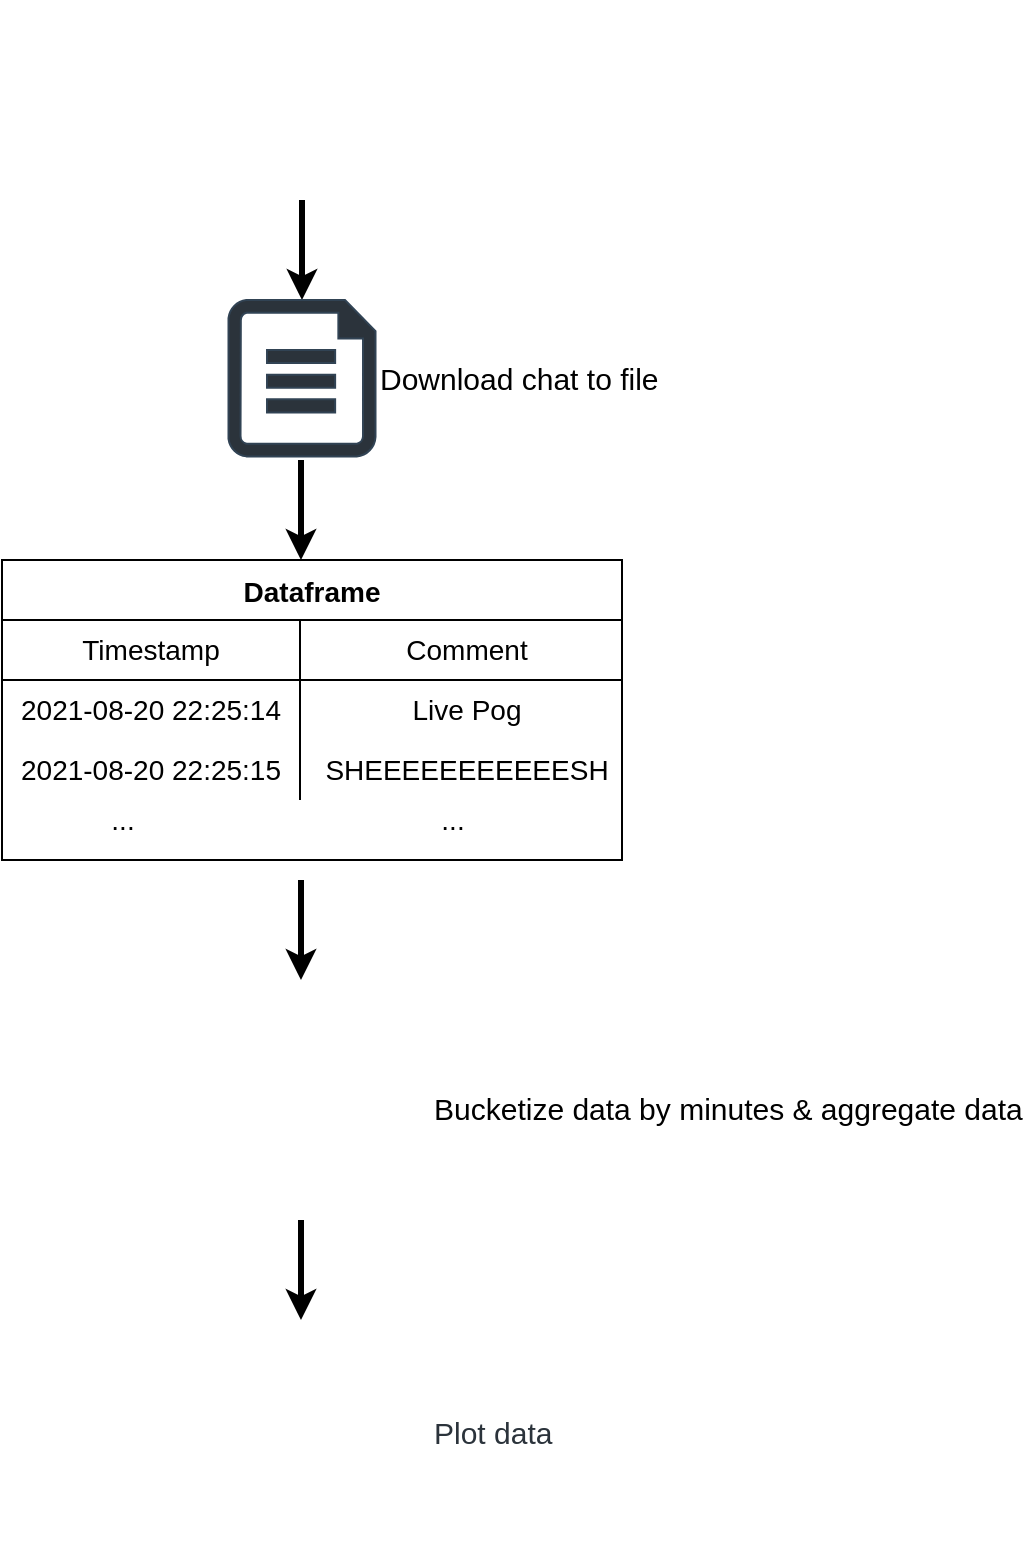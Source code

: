 <mxfile version="14.9.9" type="device"><diagram id="IFlHGkJmavmNiIWD9VRM" name="Page-1"><mxGraphModel dx="1422" dy="737" grid="1" gridSize="10" guides="1" tooltips="1" connect="1" arrows="1" fold="1" page="1" pageScale="1" pageWidth="827" pageHeight="1169" math="0" shadow="0"><root><mxCell id="0"/><mxCell id="1" parent="0"/><mxCell id="g3Gn5lGIpkVM6e-m5Joa-7" style="edgeStyle=orthogonalEdgeStyle;rounded=0;orthogonalLoop=1;jettySize=auto;html=1;exitX=0.5;exitY=1;exitDx=0;exitDy=0;fontSize=11;strokeWidth=3;" edge="1" parent="1" source="g3Gn5lGIpkVM6e-m5Joa-1"><mxGeometry relative="1" as="geometry"><mxPoint x="160" y="220" as="targetPoint"/></mxGeometry></mxCell><mxCell id="g3Gn5lGIpkVM6e-m5Joa-1" value="" style="shape=image;html=1;verticalAlign=top;verticalLabelPosition=bottom;labelBackgroundColor=#ffffff;imageAspect=0;aspect=fixed;image=https://cdn4.iconfinder.com/data/icons/logos-and-brands/512/343_Twitch_logo-128.png" vertex="1" parent="1"><mxGeometry x="110" y="70" width="100" height="100" as="geometry"/></mxCell><mxCell id="g3Gn5lGIpkVM6e-m5Joa-8" value="&lt;span style=&quot;color: rgb(0, 0, 0); font-size: 15px;&quot;&gt;Download chat to file&lt;/span&gt;" style="aspect=fixed;pointerEvents=1;shadow=0;dashed=0;html=1;strokeColor=#314354;labelPosition=right;verticalLabelPosition=middle;verticalAlign=middle;align=left;shape=mxgraph.azure.file;fontSize=15;fontColor=#ffffff;fillColor=#2B333B;" vertex="1" parent="1"><mxGeometry x="123.25" y="220" width="73.5" height="78.19" as="geometry"/></mxCell><mxCell id="g3Gn5lGIpkVM6e-m5Joa-9" value="Dataframe" style="shape=table;startSize=30;container=1;collapsible=0;childLayout=tableLayout;fixedRows=1;rowLines=0;fontStyle=1;align=center;pointerEvents=1;fontSize=14;fillColor=none;" vertex="1" parent="1"><mxGeometry x="10" y="350" width="310" height="150" as="geometry"/></mxCell><mxCell id="g3Gn5lGIpkVM6e-m5Joa-10" value="" style="shape=partialRectangle;html=1;whiteSpace=wrap;collapsible=0;dropTarget=0;pointerEvents=1;fillColor=none;top=0;left=0;bottom=1;right=0;points=[[0,0.5],[1,0.5]];portConstraint=eastwest;fontSize=14;" vertex="1" parent="g3Gn5lGIpkVM6e-m5Joa-9"><mxGeometry y="30" width="310" height="30" as="geometry"/></mxCell><mxCell id="g3Gn5lGIpkVM6e-m5Joa-11" value="Timestamp" style="shape=partialRectangle;html=1;whiteSpace=wrap;connectable=0;fillColor=none;top=0;left=0;bottom=0;right=0;overflow=hidden;pointerEvents=1;fontSize=14;" vertex="1" parent="g3Gn5lGIpkVM6e-m5Joa-10"><mxGeometry width="149" height="30" as="geometry"/></mxCell><mxCell id="g3Gn5lGIpkVM6e-m5Joa-12" value="Comment" style="shape=partialRectangle;html=1;whiteSpace=wrap;connectable=0;fillColor=none;top=0;left=0;bottom=0;right=0;align=center;spacingLeft=6;overflow=hidden;pointerEvents=1;fontSize=14;" vertex="1" parent="g3Gn5lGIpkVM6e-m5Joa-10"><mxGeometry x="149" width="161" height="30" as="geometry"/></mxCell><mxCell id="g3Gn5lGIpkVM6e-m5Joa-13" value="" style="shape=partialRectangle;html=1;whiteSpace=wrap;collapsible=0;dropTarget=0;pointerEvents=1;fillColor=none;top=0;left=0;bottom=0;right=0;points=[[0,0.5],[1,0.5]];portConstraint=eastwest;fontSize=14;" vertex="1" parent="g3Gn5lGIpkVM6e-m5Joa-9"><mxGeometry y="60" width="310" height="30" as="geometry"/></mxCell><mxCell id="g3Gn5lGIpkVM6e-m5Joa-14" value="2021-08-20 22:25:14" style="shape=partialRectangle;html=1;whiteSpace=wrap;connectable=0;fillColor=none;top=0;left=0;bottom=0;right=0;overflow=hidden;pointerEvents=1;fontSize=14;" vertex="1" parent="g3Gn5lGIpkVM6e-m5Joa-13"><mxGeometry width="149" height="30" as="geometry"/></mxCell><mxCell id="g3Gn5lGIpkVM6e-m5Joa-15" value="Live Pog" style="shape=partialRectangle;html=1;whiteSpace=wrap;connectable=0;fillColor=none;top=0;left=0;bottom=0;right=0;align=center;spacingLeft=6;overflow=hidden;pointerEvents=1;fontSize=14;" vertex="1" parent="g3Gn5lGIpkVM6e-m5Joa-13"><mxGeometry x="149" width="161" height="30" as="geometry"/></mxCell><mxCell id="g3Gn5lGIpkVM6e-m5Joa-16" value="" style="shape=partialRectangle;html=1;whiteSpace=wrap;collapsible=0;dropTarget=0;pointerEvents=1;fillColor=none;top=0;left=0;bottom=0;right=0;points=[[0,0.5],[1,0.5]];portConstraint=eastwest;fontSize=14;" vertex="1" parent="g3Gn5lGIpkVM6e-m5Joa-9"><mxGeometry y="90" width="310" height="30" as="geometry"/></mxCell><mxCell id="g3Gn5lGIpkVM6e-m5Joa-17" value="2021-08-20 22:25:15" style="shape=partialRectangle;html=1;whiteSpace=wrap;connectable=0;fillColor=none;top=0;left=0;bottom=0;right=0;overflow=hidden;pointerEvents=1;fontSize=14;" vertex="1" parent="g3Gn5lGIpkVM6e-m5Joa-16"><mxGeometry width="149" height="30" as="geometry"/></mxCell><mxCell id="g3Gn5lGIpkVM6e-m5Joa-18" value="SHEEEEEEEEEEESH" style="shape=partialRectangle;html=1;whiteSpace=wrap;connectable=0;fillColor=none;top=0;left=0;bottom=0;right=0;align=center;spacingLeft=6;overflow=hidden;pointerEvents=1;fontSize=14;" vertex="1" parent="g3Gn5lGIpkVM6e-m5Joa-16"><mxGeometry x="149" width="161" height="30" as="geometry"/></mxCell><mxCell id="g3Gn5lGIpkVM6e-m5Joa-19" style="edgeStyle=orthogonalEdgeStyle;rounded=0;orthogonalLoop=1;jettySize=auto;html=1;exitX=0.5;exitY=1;exitDx=0;exitDy=0;fontSize=11;strokeWidth=3;" edge="1" parent="1"><mxGeometry relative="1" as="geometry"><mxPoint x="159.5" y="300" as="sourcePoint"/><mxPoint x="159.5" y="350" as="targetPoint"/></mxGeometry></mxCell><mxCell id="g3Gn5lGIpkVM6e-m5Joa-20" value="..." style="text;html=1;align=center;verticalAlign=middle;resizable=0;points=[];autosize=1;strokeColor=none;fontSize=14;" vertex="1" parent="1"><mxGeometry x="55" y="470" width="30" height="20" as="geometry"/></mxCell><mxCell id="g3Gn5lGIpkVM6e-m5Joa-21" value="..." style="text;html=1;align=center;verticalAlign=middle;resizable=0;points=[];autosize=1;strokeColor=none;fontSize=14;" vertex="1" parent="1"><mxGeometry x="220" y="470" width="30" height="20" as="geometry"/></mxCell><mxCell id="g3Gn5lGIpkVM6e-m5Joa-22" style="edgeStyle=orthogonalEdgeStyle;rounded=0;orthogonalLoop=1;jettySize=auto;html=1;exitX=0.5;exitY=1;exitDx=0;exitDy=0;fontSize=11;strokeWidth=3;" edge="1" parent="1"><mxGeometry relative="1" as="geometry"><mxPoint x="159.5" y="510" as="sourcePoint"/><mxPoint x="159.5" y="560" as="targetPoint"/></mxGeometry></mxCell><mxCell id="g3Gn5lGIpkVM6e-m5Joa-25" value="Bucketize data by minutes &amp;amp; aggregate data" style="shape=image;html=1;verticalAlign=middle;verticalLabelPosition=middle;labelBackgroundColor=#ffffff;imageAspect=0;aspect=fixed;image=https://cdn3.iconfinder.com/data/icons/seo-marketing-19/32/SEO-11-128.png;fontSize=15;fillColor=none;labelPosition=right;align=left;strokeColor=#2B333B;" vertex="1" parent="1"><mxGeometry x="96" y="560" width="128" height="128" as="geometry"/></mxCell><mxCell id="g3Gn5lGIpkVM6e-m5Joa-26" value="Plot data" style="shape=image;html=1;verticalAlign=middle;verticalLabelPosition=middle;labelBackgroundColor=#ffffff;imageAspect=0;aspect=fixed;image=https://cdn0.iconfinder.com/data/icons/chart-22/20/chart_box_plot-128.png;fontSize=15;fillColor=#2B333B;labelPosition=right;align=left;fontColor=#2B333B;strokeColor=#2B333B;" vertex="1" parent="1"><mxGeometry x="96" y="722" width="128" height="128" as="geometry"/></mxCell><mxCell id="g3Gn5lGIpkVM6e-m5Joa-27" style="edgeStyle=orthogonalEdgeStyle;rounded=0;orthogonalLoop=1;jettySize=auto;html=1;exitX=0.5;exitY=1;exitDx=0;exitDy=0;fontSize=11;strokeWidth=3;" edge="1" parent="1"><mxGeometry relative="1" as="geometry"><mxPoint x="159.5" y="680" as="sourcePoint"/><mxPoint x="159.5" y="730" as="targetPoint"/></mxGeometry></mxCell></root></mxGraphModel></diagram></mxfile>